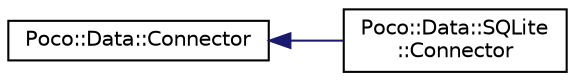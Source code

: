 digraph "Graphical Class Hierarchy"
{
 // LATEX_PDF_SIZE
  edge [fontname="Helvetica",fontsize="10",labelfontname="Helvetica",labelfontsize="10"];
  node [fontname="Helvetica",fontsize="10",shape=record];
  rankdir="LR";
  Node0 [label="Poco::Data::Connector",height=0.2,width=0.4,color="black", fillcolor="white", style="filled",URL="$classPoco_1_1Data_1_1Connector.html",tooltip=" "];
  Node0 -> Node1 [dir="back",color="midnightblue",fontsize="10",style="solid",fontname="Helvetica"];
  Node1 [label="Poco::Data::SQLite\l::Connector",height=0.2,width=0.4,color="black", fillcolor="white", style="filled",URL="$classPoco_1_1Data_1_1SQLite_1_1Connector.html",tooltip="Connector instantiates SqLite SessionImpl objects."];
}
